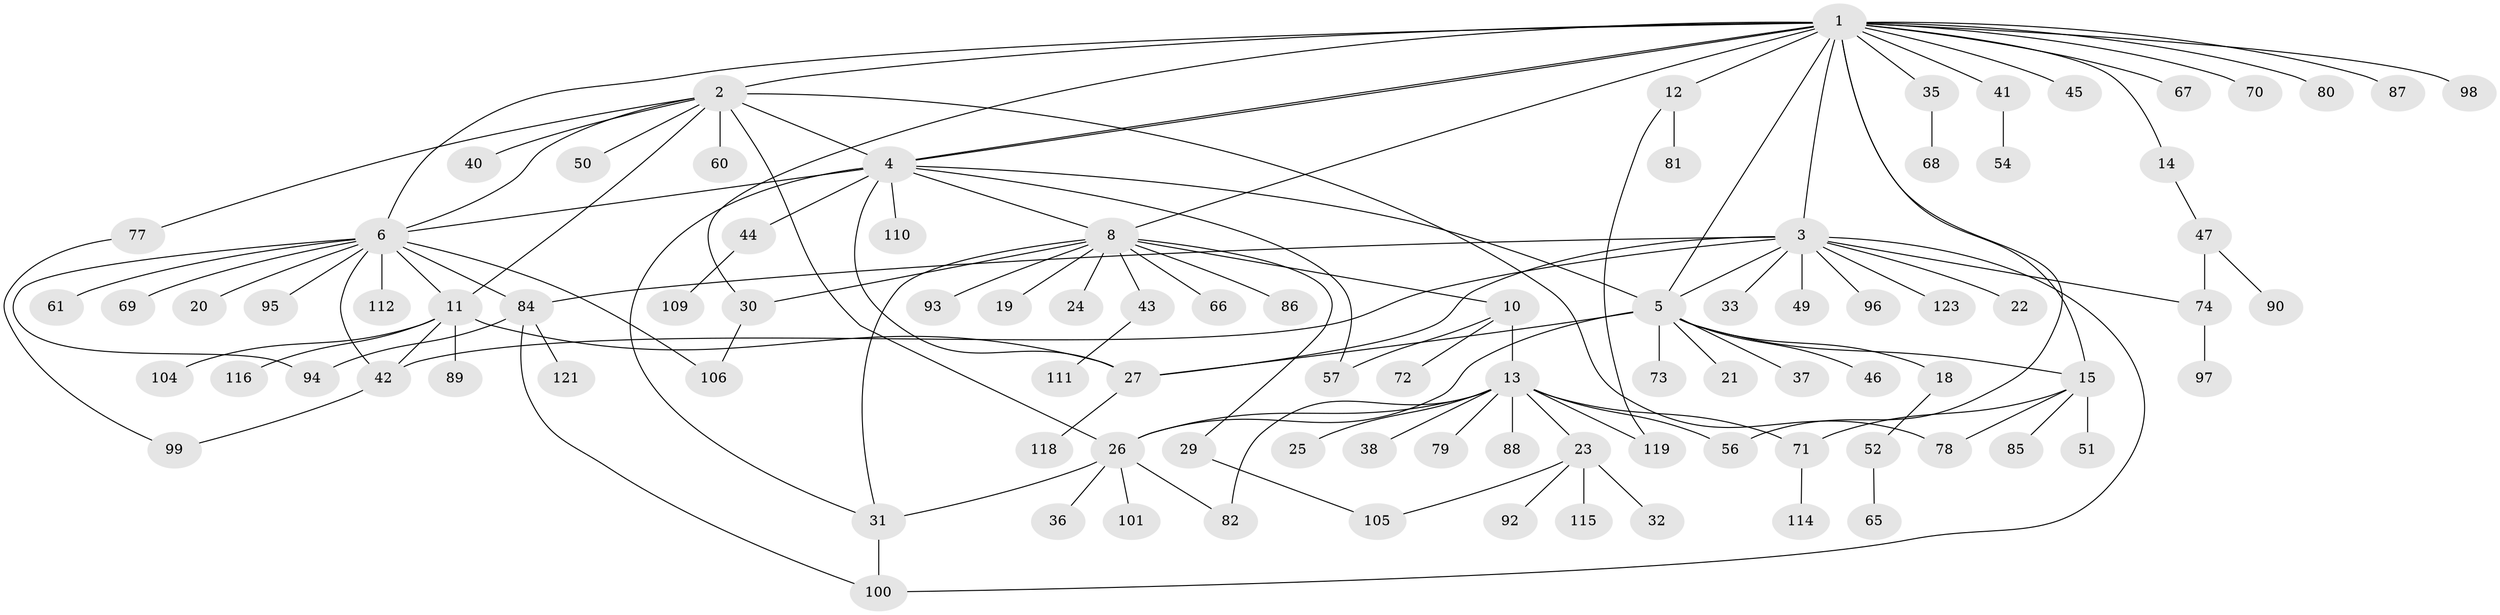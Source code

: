 // original degree distribution, {13: 0.024, 9: 0.016, 2: 0.216, 12: 0.008, 10: 0.008, 11: 0.008, 5: 0.04, 7: 0.016, 3: 0.088, 8: 0.008, 6: 0.016, 1: 0.512, 4: 0.04}
// Generated by graph-tools (version 1.1) at 2025/11/02/27/25 16:11:11]
// undirected, 96 vertices, 128 edges
graph export_dot {
graph [start="1"]
  node [color=gray90,style=filled];
  1 [super="+7"];
  2 [super="+39"];
  3 [super="+16"];
  4 [super="+108"];
  5 [super="+9"];
  6 [super="+34"];
  8 [super="+64"];
  10 [super="+107"];
  11 [super="+48"];
  12 [super="+75"];
  13 [super="+17"];
  14;
  15;
  18 [super="+28"];
  19;
  20;
  21;
  22;
  23 [super="+83"];
  24 [super="+58"];
  25;
  26 [super="+59"];
  27 [super="+125"];
  29;
  30;
  31 [super="+91"];
  32;
  33;
  35;
  36;
  37;
  38;
  40;
  41;
  42;
  43;
  44;
  45;
  46;
  47 [super="+53"];
  49;
  50;
  51 [super="+63"];
  52;
  54 [super="+55"];
  56 [super="+62"];
  57 [super="+124"];
  60;
  61;
  65 [super="+76"];
  66;
  67;
  68;
  69;
  70;
  71;
  72;
  73;
  74 [super="+117"];
  77 [super="+113"];
  78 [super="+102"];
  79;
  80;
  81;
  82;
  84 [super="+120"];
  85;
  86;
  87;
  88;
  89;
  90;
  92;
  93;
  94 [super="+103"];
  95;
  96;
  97;
  98;
  99;
  100;
  101;
  104;
  105;
  106 [super="+122"];
  109;
  110;
  111;
  112;
  114;
  115;
  116;
  118;
  119;
  121;
  123;
  1 -- 2;
  1 -- 3;
  1 -- 4;
  1 -- 4;
  1 -- 6 [weight=2];
  1 -- 15;
  1 -- 30;
  1 -- 35;
  1 -- 41;
  1 -- 45;
  1 -- 98;
  1 -- 67;
  1 -- 70;
  1 -- 8;
  1 -- 12;
  1 -- 14;
  1 -- 80;
  1 -- 87;
  1 -- 56;
  1 -- 5;
  2 -- 4 [weight=2];
  2 -- 11;
  2 -- 50;
  2 -- 60;
  2 -- 77;
  2 -- 6;
  2 -- 40;
  2 -- 26;
  2 -- 78;
  3 -- 5;
  3 -- 22;
  3 -- 33;
  3 -- 49;
  3 -- 100;
  3 -- 96;
  3 -- 74;
  3 -- 42;
  3 -- 123;
  3 -- 84;
  3 -- 27;
  4 -- 6;
  4 -- 8;
  4 -- 31;
  4 -- 44;
  4 -- 57;
  4 -- 110;
  4 -- 5;
  4 -- 27;
  5 -- 37;
  5 -- 73;
  5 -- 46;
  5 -- 15;
  5 -- 18;
  5 -- 21;
  5 -- 26;
  5 -- 27;
  6 -- 11;
  6 -- 20;
  6 -- 69;
  6 -- 84;
  6 -- 94;
  6 -- 95;
  6 -- 106;
  6 -- 112;
  6 -- 42;
  6 -- 61;
  8 -- 10;
  8 -- 19;
  8 -- 24;
  8 -- 29;
  8 -- 30;
  8 -- 31;
  8 -- 43;
  8 -- 66;
  8 -- 86;
  8 -- 93;
  10 -- 13;
  10 -- 72;
  10 -- 57;
  11 -- 27;
  11 -- 42;
  11 -- 89;
  11 -- 116;
  11 -- 104;
  12 -- 81;
  12 -- 119;
  13 -- 23;
  13 -- 25;
  13 -- 56;
  13 -- 71;
  13 -- 88;
  13 -- 119;
  13 -- 82;
  13 -- 38;
  13 -- 26;
  13 -- 79;
  14 -- 47;
  15 -- 51;
  15 -- 71;
  15 -- 78;
  15 -- 85;
  18 -- 52;
  23 -- 32;
  23 -- 92;
  23 -- 115;
  23 -- 105;
  26 -- 31;
  26 -- 36;
  26 -- 82;
  26 -- 101;
  27 -- 118;
  29 -- 105;
  30 -- 106;
  31 -- 100;
  35 -- 68;
  41 -- 54;
  42 -- 99;
  43 -- 111;
  44 -- 109;
  47 -- 74;
  47 -- 90;
  52 -- 65;
  71 -- 114;
  74 -- 97;
  77 -- 99;
  84 -- 100;
  84 -- 94;
  84 -- 121;
}

